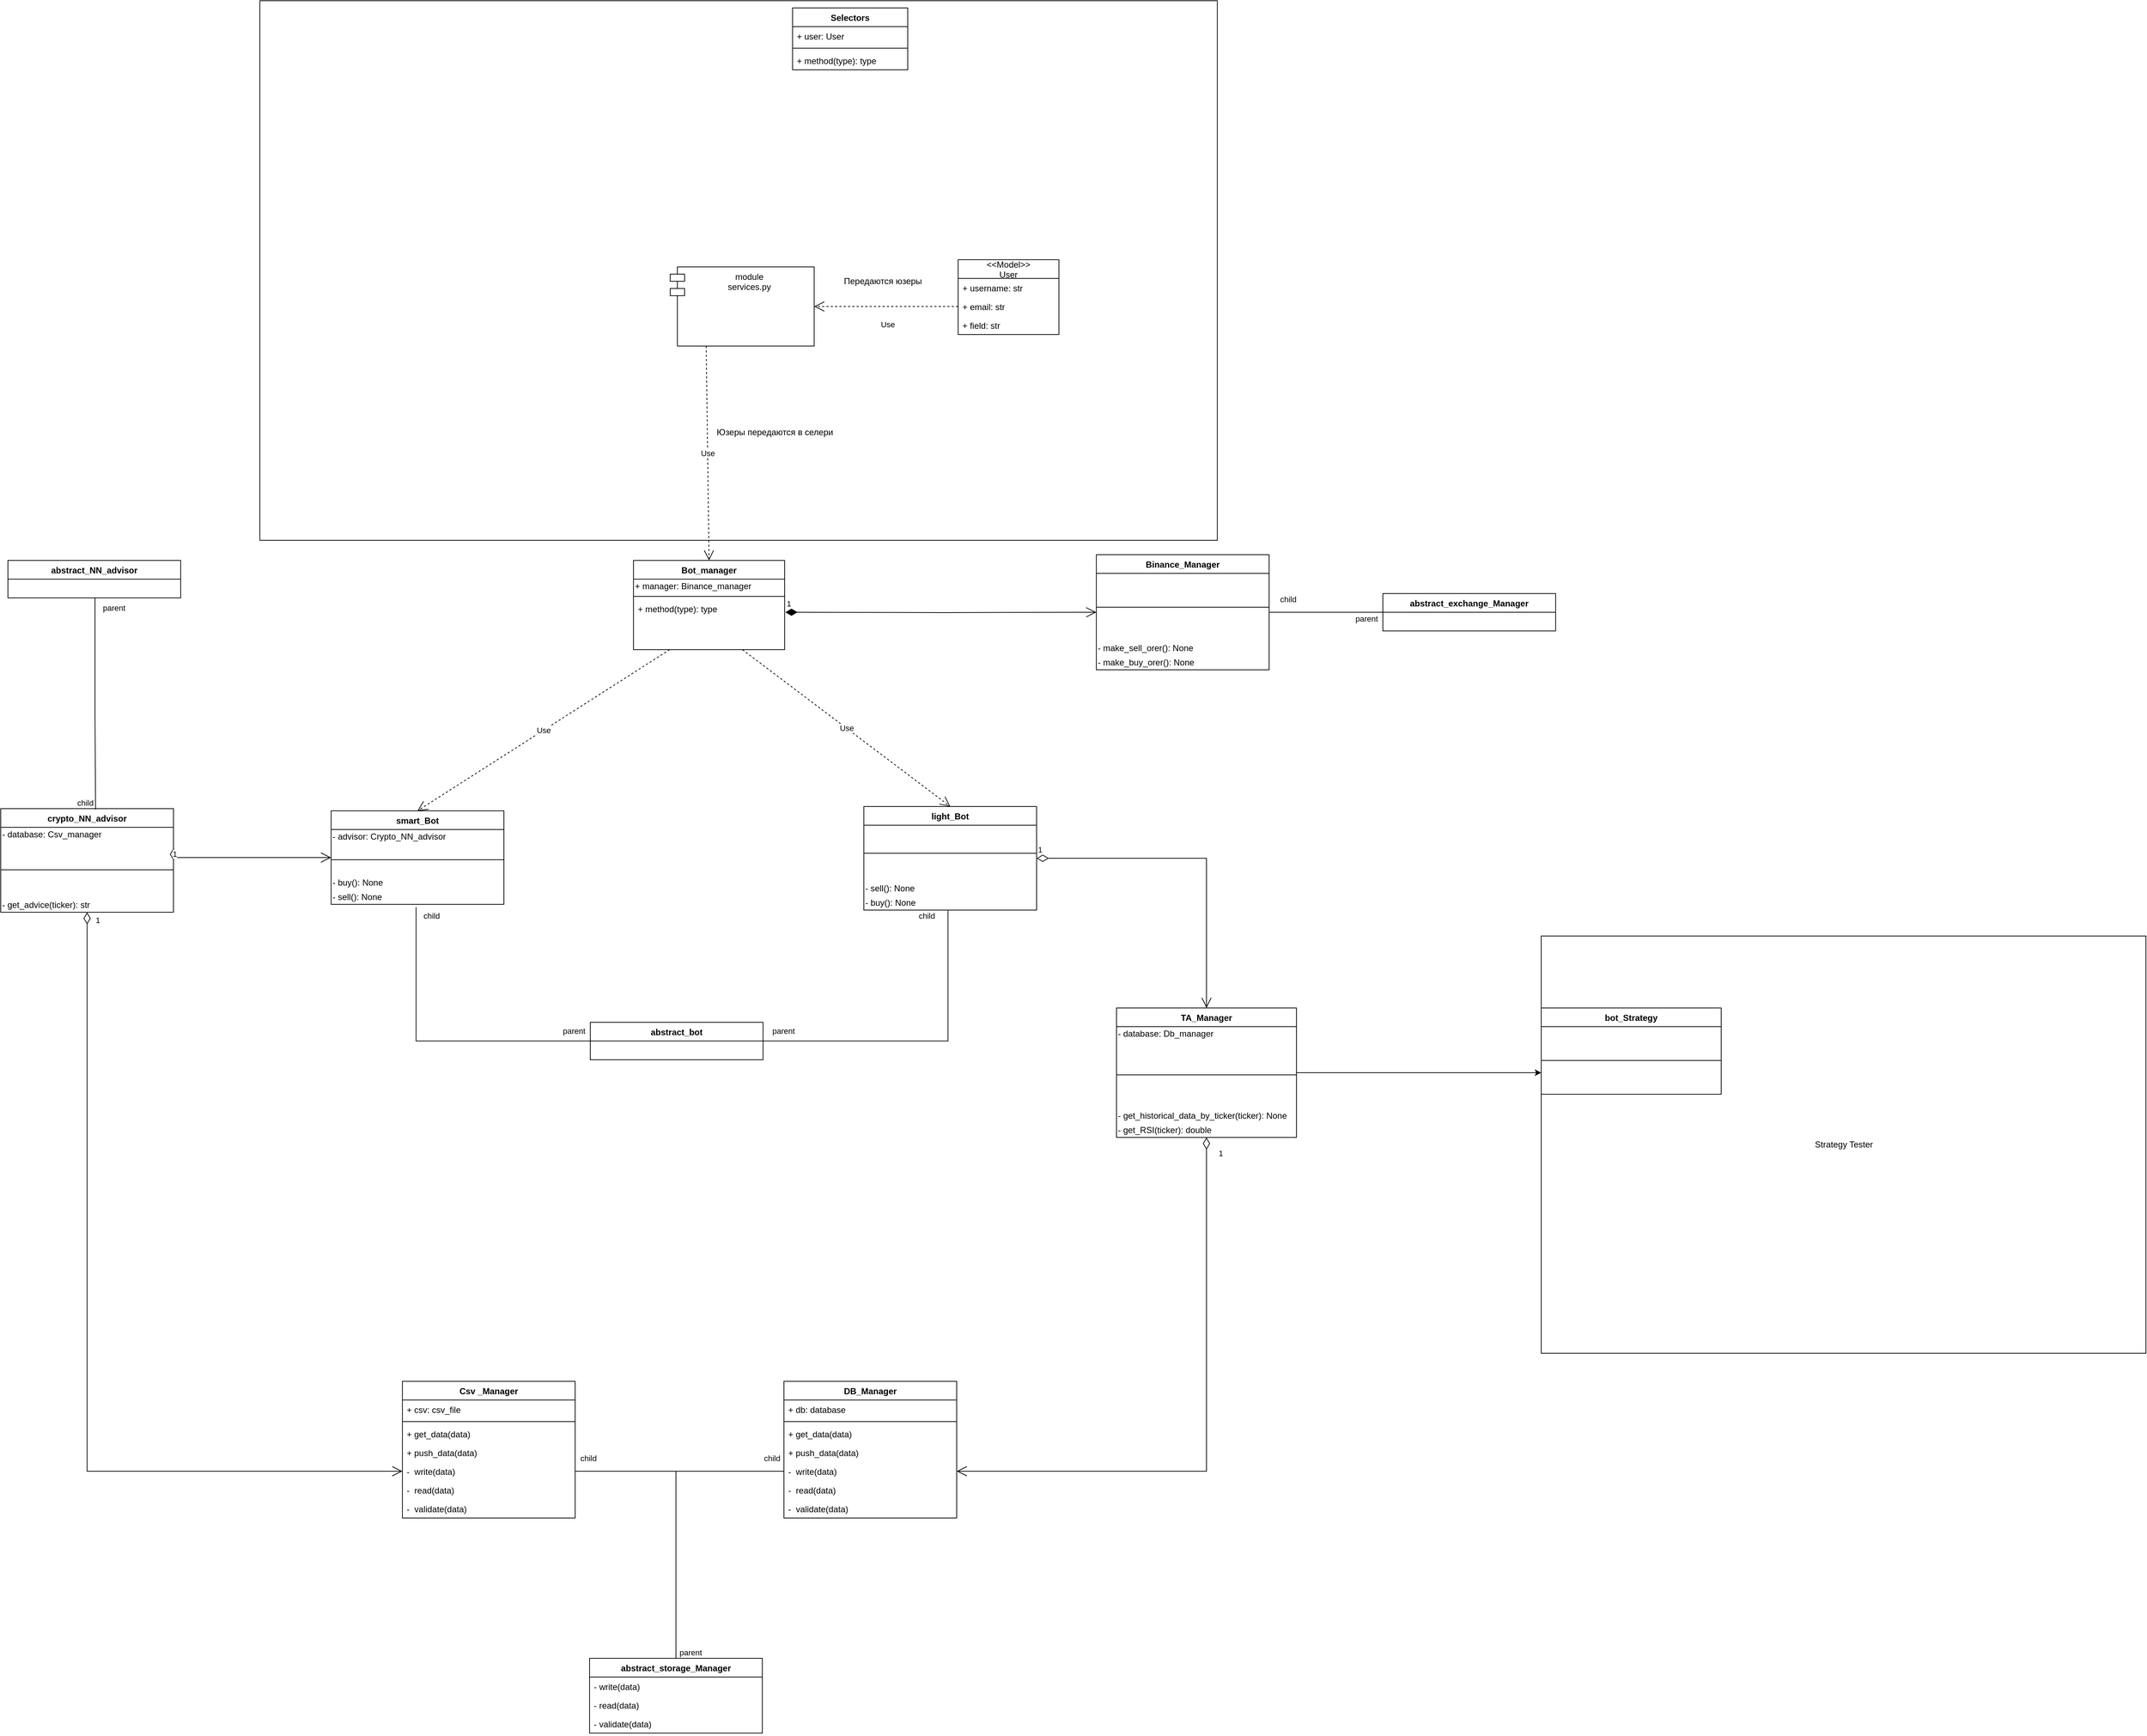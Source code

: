 <mxfile>
    <diagram id="XNTVopk-EN1apaZgKbWF" name="Page-1">
        <mxGraphModel dx="4030" dy="2810" grid="1" gridSize="10" guides="1" tooltips="1" connect="1" arrows="1" fold="1" page="0" pageScale="1" pageWidth="850" pageHeight="1100" math="0" shadow="0">
            <root>
                <mxCell id="0"/>
                <mxCell id="1" parent="0"/>
                <mxCell id="ckXxbOdLkAm3H9N38lGM-1" value="abstract_storage_Manager" style="swimlane;fontStyle=1;align=center;verticalAlign=top;childLayout=stackLayout;horizontal=1;startSize=26;horizontalStack=0;resizeParent=1;resizeParentMax=0;resizeLast=0;collapsible=1;marginBottom=0;" parent="1" vertex="1">
                    <mxGeometry x="598" y="1734" width="240" height="104" as="geometry"/>
                </mxCell>
                <mxCell id="ckXxbOdLkAm3H9N38lGM-2" value="- write(data)&#10;" style="text;strokeColor=none;fillColor=none;align=left;verticalAlign=top;spacingLeft=4;spacingRight=4;overflow=hidden;rotatable=0;points=[[0,0.5],[1,0.5]];portConstraint=eastwest;" parent="ckXxbOdLkAm3H9N38lGM-1" vertex="1">
                    <mxGeometry y="26" width="240" height="26" as="geometry"/>
                </mxCell>
                <mxCell id="ckXxbOdLkAm3H9N38lGM-3" value="- read(data)&#10;" style="text;strokeColor=none;fillColor=none;align=left;verticalAlign=top;spacingLeft=4;spacingRight=4;overflow=hidden;rotatable=0;points=[[0,0.5],[1,0.5]];portConstraint=eastwest;" parent="ckXxbOdLkAm3H9N38lGM-1" vertex="1">
                    <mxGeometry y="52" width="240" height="26" as="geometry"/>
                </mxCell>
                <mxCell id="ckXxbOdLkAm3H9N38lGM-4" value="- validate(data)&#10;" style="text;strokeColor=none;fillColor=none;align=left;verticalAlign=top;spacingLeft=4;spacingRight=4;overflow=hidden;rotatable=0;points=[[0,0.5],[1,0.5]];portConstraint=eastwest;" parent="ckXxbOdLkAm3H9N38lGM-1" vertex="1">
                    <mxGeometry y="78" width="240" height="26" as="geometry"/>
                </mxCell>
                <mxCell id="ckXxbOdLkAm3H9N38lGM-5" value="DB_Manager" style="swimlane;fontStyle=1;align=center;verticalAlign=top;childLayout=stackLayout;horizontal=1;startSize=26;horizontalStack=0;resizeParent=1;resizeParentMax=0;resizeLast=0;collapsible=1;marginBottom=0;" parent="1" vertex="1">
                    <mxGeometry x="868" y="1349" width="240" height="190" as="geometry"/>
                </mxCell>
                <mxCell id="ckXxbOdLkAm3H9N38lGM-6" value="+ db: database&#10;" style="text;strokeColor=none;fillColor=none;align=left;verticalAlign=top;spacingLeft=4;spacingRight=4;overflow=hidden;rotatable=0;points=[[0,0.5],[1,0.5]];portConstraint=eastwest;" parent="ckXxbOdLkAm3H9N38lGM-5" vertex="1">
                    <mxGeometry y="26" width="240" height="26" as="geometry"/>
                </mxCell>
                <mxCell id="ckXxbOdLkAm3H9N38lGM-7" value="" style="line;strokeWidth=1;fillColor=none;align=left;verticalAlign=middle;spacingTop=-1;spacingLeft=3;spacingRight=3;rotatable=0;labelPosition=right;points=[];portConstraint=eastwest;" parent="ckXxbOdLkAm3H9N38lGM-5" vertex="1">
                    <mxGeometry y="52" width="240" height="8" as="geometry"/>
                </mxCell>
                <mxCell id="ckXxbOdLkAm3H9N38lGM-8" value="+ get_data(data)&#10;" style="text;strokeColor=none;fillColor=none;align=left;verticalAlign=top;spacingLeft=4;spacingRight=4;overflow=hidden;rotatable=0;points=[[0,0.5],[1,0.5]];portConstraint=eastwest;" parent="ckXxbOdLkAm3H9N38lGM-5" vertex="1">
                    <mxGeometry y="60" width="240" height="26" as="geometry"/>
                </mxCell>
                <mxCell id="ckXxbOdLkAm3H9N38lGM-9" value="+ push_data(data)&#10;" style="text;strokeColor=none;fillColor=none;align=left;verticalAlign=top;spacingLeft=4;spacingRight=4;overflow=hidden;rotatable=0;points=[[0,0.5],[1,0.5]];portConstraint=eastwest;" parent="ckXxbOdLkAm3H9N38lGM-5" vertex="1">
                    <mxGeometry y="86" width="240" height="26" as="geometry"/>
                </mxCell>
                <mxCell id="ckXxbOdLkAm3H9N38lGM-10" value="-  write(data)&#10;" style="text;strokeColor=none;fillColor=none;align=left;verticalAlign=top;spacingLeft=4;spacingRight=4;overflow=hidden;rotatable=0;points=[[0,0.5],[1,0.5]];portConstraint=eastwest;" parent="ckXxbOdLkAm3H9N38lGM-5" vertex="1">
                    <mxGeometry y="112" width="240" height="26" as="geometry"/>
                </mxCell>
                <mxCell id="ckXxbOdLkAm3H9N38lGM-11" value="-  read(data)&#10;" style="text;strokeColor=none;fillColor=none;align=left;verticalAlign=top;spacingLeft=4;spacingRight=4;overflow=hidden;rotatable=0;points=[[0,0.5],[1,0.5]];portConstraint=eastwest;" parent="ckXxbOdLkAm3H9N38lGM-5" vertex="1">
                    <mxGeometry y="138" width="240" height="26" as="geometry"/>
                </mxCell>
                <mxCell id="ckXxbOdLkAm3H9N38lGM-12" value="-  validate(data)&#10;" style="text;strokeColor=none;fillColor=none;align=left;verticalAlign=top;spacingLeft=4;spacingRight=4;overflow=hidden;rotatable=0;points=[[0,0.5],[1,0.5]];portConstraint=eastwest;" parent="ckXxbOdLkAm3H9N38lGM-5" vertex="1">
                    <mxGeometry y="164" width="240" height="26" as="geometry"/>
                </mxCell>
                <mxCell id="ckXxbOdLkAm3H9N38lGM-13" value="Csv _Manager" style="swimlane;fontStyle=1;align=center;verticalAlign=top;childLayout=stackLayout;horizontal=1;startSize=26;horizontalStack=0;resizeParent=1;resizeParentMax=0;resizeLast=0;collapsible=1;marginBottom=0;" parent="1" vertex="1">
                    <mxGeometry x="338" y="1349" width="240" height="190" as="geometry"/>
                </mxCell>
                <mxCell id="ckXxbOdLkAm3H9N38lGM-14" value="+ csv: csv_file&#10;" style="text;strokeColor=none;fillColor=none;align=left;verticalAlign=top;spacingLeft=4;spacingRight=4;overflow=hidden;rotatable=0;points=[[0,0.5],[1,0.5]];portConstraint=eastwest;" parent="ckXxbOdLkAm3H9N38lGM-13" vertex="1">
                    <mxGeometry y="26" width="240" height="26" as="geometry"/>
                </mxCell>
                <mxCell id="ckXxbOdLkAm3H9N38lGM-15" value="" style="line;strokeWidth=1;fillColor=none;align=left;verticalAlign=middle;spacingTop=-1;spacingLeft=3;spacingRight=3;rotatable=0;labelPosition=right;points=[];portConstraint=eastwest;" parent="ckXxbOdLkAm3H9N38lGM-13" vertex="1">
                    <mxGeometry y="52" width="240" height="8" as="geometry"/>
                </mxCell>
                <mxCell id="ckXxbOdLkAm3H9N38lGM-16" value="+ get_data(data)&#10;" style="text;strokeColor=none;fillColor=none;align=left;verticalAlign=top;spacingLeft=4;spacingRight=4;overflow=hidden;rotatable=0;points=[[0,0.5],[1,0.5]];portConstraint=eastwest;" parent="ckXxbOdLkAm3H9N38lGM-13" vertex="1">
                    <mxGeometry y="60" width="240" height="26" as="geometry"/>
                </mxCell>
                <mxCell id="ckXxbOdLkAm3H9N38lGM-17" value="+ push_data(data)&#10;" style="text;strokeColor=none;fillColor=none;align=left;verticalAlign=top;spacingLeft=4;spacingRight=4;overflow=hidden;rotatable=0;points=[[0,0.5],[1,0.5]];portConstraint=eastwest;" parent="ckXxbOdLkAm3H9N38lGM-13" vertex="1">
                    <mxGeometry y="86" width="240" height="26" as="geometry"/>
                </mxCell>
                <mxCell id="ckXxbOdLkAm3H9N38lGM-18" value="-  write(data)&#10;" style="text;strokeColor=none;fillColor=none;align=left;verticalAlign=top;spacingLeft=4;spacingRight=4;overflow=hidden;rotatable=0;points=[[0,0.5],[1,0.5]];portConstraint=eastwest;" parent="ckXxbOdLkAm3H9N38lGM-13" vertex="1">
                    <mxGeometry y="112" width="240" height="26" as="geometry"/>
                </mxCell>
                <mxCell id="ckXxbOdLkAm3H9N38lGM-19" value="-  read(data)&#10;" style="text;strokeColor=none;fillColor=none;align=left;verticalAlign=top;spacingLeft=4;spacingRight=4;overflow=hidden;rotatable=0;points=[[0,0.5],[1,0.5]];portConstraint=eastwest;" parent="ckXxbOdLkAm3H9N38lGM-13" vertex="1">
                    <mxGeometry y="138" width="240" height="26" as="geometry"/>
                </mxCell>
                <mxCell id="ckXxbOdLkAm3H9N38lGM-20" value="-  validate(data)&#10;" style="text;strokeColor=none;fillColor=none;align=left;verticalAlign=top;spacingLeft=4;spacingRight=4;overflow=hidden;rotatable=0;points=[[0,0.5],[1,0.5]];portConstraint=eastwest;" parent="ckXxbOdLkAm3H9N38lGM-13" vertex="1">
                    <mxGeometry y="164" width="240" height="26" as="geometry"/>
                </mxCell>
                <mxCell id="ckXxbOdLkAm3H9N38lGM-21" value="" style="endArrow=none;html=1;edgeStyle=orthogonalEdgeStyle;rounded=0;entryX=1;entryY=0.5;entryDx=0;entryDy=0;exitX=0.5;exitY=0;exitDx=0;exitDy=0;" parent="1" source="ckXxbOdLkAm3H9N38lGM-1" target="ckXxbOdLkAm3H9N38lGM-18" edge="1">
                    <mxGeometry relative="1" as="geometry">
                        <mxPoint x="678" y="1684" as="sourcePoint"/>
                        <mxPoint x="798" y="789" as="targetPoint"/>
                        <Array as="points">
                            <mxPoint x="718" y="1474"/>
                        </Array>
                    </mxGeometry>
                </mxCell>
                <mxCell id="ckXxbOdLkAm3H9N38lGM-22" value="parent" style="edgeLabel;resizable=0;html=1;align=left;verticalAlign=bottom;" parent="ckXxbOdLkAm3H9N38lGM-21" connectable="0" vertex="1">
                    <mxGeometry x="-1" relative="1" as="geometry">
                        <mxPoint x="3" as="offset"/>
                    </mxGeometry>
                </mxCell>
                <mxCell id="ckXxbOdLkAm3H9N38lGM-23" value="child" style="edgeLabel;resizable=0;html=1;align=right;verticalAlign=bottom;" parent="ckXxbOdLkAm3H9N38lGM-21" connectable="0" vertex="1">
                    <mxGeometry x="1" relative="1" as="geometry">
                        <mxPoint x="30" y="-10" as="offset"/>
                    </mxGeometry>
                </mxCell>
                <mxCell id="ckXxbOdLkAm3H9N38lGM-24" value="" style="endArrow=none;html=1;edgeStyle=orthogonalEdgeStyle;rounded=0;entryX=0;entryY=0.5;entryDx=0;entryDy=0;exitX=0.5;exitY=0;exitDx=0;exitDy=0;" parent="1" source="ckXxbOdLkAm3H9N38lGM-1" target="ckXxbOdLkAm3H9N38lGM-10" edge="1">
                    <mxGeometry relative="1" as="geometry">
                        <mxPoint x="768" y="1674" as="sourcePoint"/>
                        <mxPoint x="1099.76" y="1350.52" as="targetPoint"/>
                        <Array as="points">
                            <mxPoint x="718" y="1474"/>
                        </Array>
                    </mxGeometry>
                </mxCell>
                <mxCell id="ckXxbOdLkAm3H9N38lGM-25" value="child" style="edgeLabel;resizable=0;html=1;align=right;verticalAlign=bottom;" parent="ckXxbOdLkAm3H9N38lGM-24" connectable="0" vertex="1">
                    <mxGeometry x="1" relative="1" as="geometry">
                        <mxPoint x="-5" y="-10" as="offset"/>
                    </mxGeometry>
                </mxCell>
                <mxCell id="ckXxbOdLkAm3H9N38lGM-30" value="DJANGO_FRONTEND" style="html=1;" parent="1" vertex="1">
                    <mxGeometry x="140" y="-570" width="1330" height="750" as="geometry"/>
                </mxCell>
                <mxCell id="ckXxbOdLkAm3H9N38lGM-31" value="abstract_exchange_Manager" style="swimlane;fontStyle=1;align=center;verticalAlign=top;childLayout=stackLayout;horizontal=1;startSize=26;horizontalStack=0;resizeParent=1;resizeParentMax=0;resizeLast=0;collapsible=1;marginBottom=0;" parent="1" vertex="1">
                    <mxGeometry x="1700" y="254" width="240" height="52" as="geometry"/>
                </mxCell>
                <mxCell id="ckXxbOdLkAm3H9N38lGM-36" value="Binance_Manager" style="swimlane;fontStyle=1;align=center;verticalAlign=top;childLayout=stackLayout;horizontal=1;startSize=26;horizontalStack=0;resizeParent=1;resizeParentMax=0;resizeLast=0;collapsible=1;marginBottom=0;" parent="1" vertex="1">
                    <mxGeometry x="1302" y="200.0" width="240" height="160" as="geometry"/>
                </mxCell>
                <mxCell id="ckXxbOdLkAm3H9N38lGM-38" value="" style="line;strokeWidth=1;fillColor=none;align=left;verticalAlign=middle;spacingTop=-1;spacingLeft=3;spacingRight=3;rotatable=0;labelPosition=right;points=[];portConstraint=eastwest;" parent="ckXxbOdLkAm3H9N38lGM-36" vertex="1">
                    <mxGeometry y="26" width="240" height="94" as="geometry"/>
                </mxCell>
                <mxCell id="ckXxbOdLkAm3H9N38lGM-131" value="- make_sell_orer(): None" style="text;html=1;align=left;verticalAlign=middle;resizable=0;points=[];autosize=1;strokeColor=none;fillColor=none;" parent="ckXxbOdLkAm3H9N38lGM-36" vertex="1">
                    <mxGeometry y="120" width="240" height="20" as="geometry"/>
                </mxCell>
                <mxCell id="ckXxbOdLkAm3H9N38lGM-130" value="- make_buy_orer(): None" style="text;html=1;align=left;verticalAlign=middle;resizable=0;points=[];autosize=1;strokeColor=none;fillColor=none;" parent="ckXxbOdLkAm3H9N38lGM-36" vertex="1">
                    <mxGeometry y="140" width="240" height="20" as="geometry"/>
                </mxCell>
                <mxCell id="ckXxbOdLkAm3H9N38lGM-45" value="" style="endArrow=none;html=1;edgeStyle=orthogonalEdgeStyle;rounded=0;entryX=1;entryY=0.5;entryDx=0;entryDy=0;exitX=0;exitY=0.5;exitDx=0;exitDy=0;" parent="1" source="ckXxbOdLkAm3H9N38lGM-31" target="ckXxbOdLkAm3H9N38lGM-36" edge="1">
                    <mxGeometry relative="1" as="geometry">
                        <mxPoint x="1460" y="460" as="sourcePoint"/>
                        <mxPoint x="1410" y="370" as="targetPoint"/>
                        <Array as="points">
                            <mxPoint x="1650" y="280"/>
                            <mxPoint x="1650" y="280"/>
                        </Array>
                    </mxGeometry>
                </mxCell>
                <mxCell id="ckXxbOdLkAm3H9N38lGM-46" value="parent" style="edgeLabel;resizable=0;html=1;align=left;verticalAlign=bottom;" parent="ckXxbOdLkAm3H9N38lGM-45" connectable="0" vertex="1">
                    <mxGeometry x="-1" relative="1" as="geometry">
                        <mxPoint x="-40" y="17" as="offset"/>
                    </mxGeometry>
                </mxCell>
                <mxCell id="ckXxbOdLkAm3H9N38lGM-48" value="abstract_bot" style="swimlane;fontStyle=1;align=center;verticalAlign=top;childLayout=stackLayout;horizontal=1;startSize=26;horizontalStack=0;resizeParent=1;resizeParentMax=0;resizeLast=0;collapsible=1;marginBottom=0;" parent="1" vertex="1">
                    <mxGeometry x="599" y="850" width="240" height="52" as="geometry"/>
                </mxCell>
                <mxCell id="ckXxbOdLkAm3H9N38lGM-52" value="smart_Bot" style="swimlane;fontStyle=1;align=center;verticalAlign=top;childLayout=stackLayout;horizontal=1;startSize=26;horizontalStack=0;resizeParent=1;resizeParentMax=0;resizeLast=0;collapsible=1;marginBottom=0;" parent="1" vertex="1">
                    <mxGeometry x="239" y="556" width="240" height="130" as="geometry"/>
                </mxCell>
                <mxCell id="ckXxbOdLkAm3H9N38lGM-88" value="- advisor: Crypto_NN_advisor" style="text;html=1;align=left;verticalAlign=middle;resizable=0;points=[];autosize=1;strokeColor=none;fillColor=none;" parent="ckXxbOdLkAm3H9N38lGM-52" vertex="1">
                    <mxGeometry y="26" width="240" height="20" as="geometry"/>
                </mxCell>
                <mxCell id="ckXxbOdLkAm3H9N38lGM-54" value="" style="line;strokeWidth=1;fillColor=none;align=left;verticalAlign=middle;spacingTop=-1;spacingLeft=3;spacingRight=3;rotatable=0;labelPosition=right;points=[];portConstraint=eastwest;" parent="ckXxbOdLkAm3H9N38lGM-52" vertex="1">
                    <mxGeometry y="46" width="240" height="44" as="geometry"/>
                </mxCell>
                <mxCell id="ckXxbOdLkAm3H9N38lGM-124" value="- buy(): None" style="text;html=1;align=left;verticalAlign=middle;resizable=0;points=[];autosize=1;strokeColor=none;fillColor=none;" parent="ckXxbOdLkAm3H9N38lGM-52" vertex="1">
                    <mxGeometry y="90" width="240" height="20" as="geometry"/>
                </mxCell>
                <mxCell id="ckXxbOdLkAm3H9N38lGM-127" value="- sell(): None" style="text;html=1;align=left;verticalAlign=middle;resizable=0;points=[];autosize=1;strokeColor=none;fillColor=none;" parent="ckXxbOdLkAm3H9N38lGM-52" vertex="1">
                    <mxGeometry y="110" width="240" height="20" as="geometry"/>
                </mxCell>
                <mxCell id="ckXxbOdLkAm3H9N38lGM-60" value="light_Bot" style="swimlane;fontStyle=1;align=center;verticalAlign=top;childLayout=stackLayout;horizontal=1;startSize=26;horizontalStack=0;resizeParent=1;resizeParentMax=0;resizeLast=0;collapsible=1;marginBottom=0;" parent="1" vertex="1">
                    <mxGeometry x="979" y="550" width="240" height="144" as="geometry"/>
                </mxCell>
                <mxCell id="ckXxbOdLkAm3H9N38lGM-62" value="" style="line;strokeWidth=1;fillColor=none;align=left;verticalAlign=middle;spacingTop=-1;spacingLeft=3;spacingRight=3;rotatable=0;labelPosition=right;points=[];portConstraint=eastwest;" parent="ckXxbOdLkAm3H9N38lGM-60" vertex="1">
                    <mxGeometry y="26" width="240" height="78" as="geometry"/>
                </mxCell>
                <mxCell id="ckXxbOdLkAm3H9N38lGM-129" value="- sell(): None" style="text;html=1;align=left;verticalAlign=middle;resizable=0;points=[];autosize=1;strokeColor=none;fillColor=none;" parent="ckXxbOdLkAm3H9N38lGM-60" vertex="1">
                    <mxGeometry y="104" width="240" height="20" as="geometry"/>
                </mxCell>
                <mxCell id="ckXxbOdLkAm3H9N38lGM-128" value="- buy(): None" style="text;html=1;align=left;verticalAlign=middle;resizable=0;points=[];autosize=1;strokeColor=none;fillColor=none;" parent="ckXxbOdLkAm3H9N38lGM-60" vertex="1">
                    <mxGeometry y="124" width="240" height="20" as="geometry"/>
                </mxCell>
                <mxCell id="ckXxbOdLkAm3H9N38lGM-77" value="abstract_NN_advisor" style="swimlane;fontStyle=1;align=center;verticalAlign=top;childLayout=stackLayout;horizontal=1;startSize=26;horizontalStack=0;resizeParent=1;resizeParentMax=0;resizeLast=0;collapsible=1;marginBottom=0;" parent="1" vertex="1">
                    <mxGeometry x="-210" y="208" width="240" height="52" as="geometry"/>
                </mxCell>
                <mxCell id="ckXxbOdLkAm3H9N38lGM-80" value="crypto_NN_advisor" style="swimlane;fontStyle=1;align=center;verticalAlign=top;childLayout=stackLayout;horizontal=1;startSize=26;horizontalStack=0;resizeParent=1;resizeParentMax=0;resizeLast=0;collapsible=1;marginBottom=0;" parent="1" vertex="1">
                    <mxGeometry x="-220" y="553" width="240" height="144" as="geometry"/>
                </mxCell>
                <mxCell id="ckXxbOdLkAm3H9N38lGM-95" value="- database: Csv_manager" style="text;html=1;align=left;verticalAlign=middle;resizable=0;points=[];autosize=1;strokeColor=none;fillColor=none;" parent="ckXxbOdLkAm3H9N38lGM-80" vertex="1">
                    <mxGeometry y="26" width="240" height="20" as="geometry"/>
                </mxCell>
                <mxCell id="ckXxbOdLkAm3H9N38lGM-81" value="" style="line;strokeWidth=1;fillColor=none;align=left;verticalAlign=middle;spacingTop=-1;spacingLeft=3;spacingRight=3;rotatable=0;labelPosition=right;points=[];portConstraint=eastwest;" parent="ckXxbOdLkAm3H9N38lGM-80" vertex="1">
                    <mxGeometry y="46" width="240" height="78" as="geometry"/>
                </mxCell>
                <mxCell id="ckXxbOdLkAm3H9N38lGM-133" value="- get_advice(ticker): str" style="text;html=1;align=left;verticalAlign=middle;resizable=0;points=[];autosize=1;strokeColor=none;fillColor=none;" parent="ckXxbOdLkAm3H9N38lGM-80" vertex="1">
                    <mxGeometry y="124" width="240" height="20" as="geometry"/>
                </mxCell>
                <mxCell id="ckXxbOdLkAm3H9N38lGM-82" value="" style="endArrow=none;html=1;edgeStyle=orthogonalEdgeStyle;rounded=0;exitX=0.5;exitY=1;exitDx=0;exitDy=0;entryX=0.549;entryY=0.008;entryDx=0;entryDy=0;entryPerimeter=0;" parent="1" source="ckXxbOdLkAm3H9N38lGM-77" target="ckXxbOdLkAm3H9N38lGM-80" edge="1">
                    <mxGeometry relative="1" as="geometry">
                        <mxPoint x="-89.04" y="311.116" as="sourcePoint"/>
                        <mxPoint x="-10" y="-142" as="targetPoint"/>
                        <Array as="points">
                            <mxPoint x="-89" y="260"/>
                            <mxPoint x="-89" y="429"/>
                        </Array>
                    </mxGeometry>
                </mxCell>
                <mxCell id="ckXxbOdLkAm3H9N38lGM-84" value="child" style="edgeLabel;resizable=0;html=1;align=right;verticalAlign=bottom;" parent="ckXxbOdLkAm3H9N38lGM-82" connectable="0" vertex="1">
                    <mxGeometry x="1" relative="1" as="geometry">
                        <mxPoint x="-2" y="-1" as="offset"/>
                    </mxGeometry>
                </mxCell>
                <mxCell id="ckXxbOdLkAm3H9N38lGM-87" value="parent" style="edgeLabel;resizable=0;html=1;align=left;verticalAlign=bottom;" parent="1" connectable="0" vertex="1">
                    <mxGeometry x="-80" y="282" as="geometry"/>
                </mxCell>
                <mxCell id="ckXxbOdLkAm3H9N38lGM-99" value="1" style="endArrow=open;html=1;endSize=12;startArrow=diamondThin;startSize=14;startFill=0;edgeStyle=orthogonalEdgeStyle;align=left;verticalAlign=bottom;rounded=0;exitX=0.5;exitY=1;exitDx=0;exitDy=0;entryX=0;entryY=0.5;entryDx=0;entryDy=0;" parent="1" source="ckXxbOdLkAm3H9N38lGM-80" target="ckXxbOdLkAm3H9N38lGM-18" edge="1">
                    <mxGeometry x="-0.967" y="10" relative="1" as="geometry">
                        <mxPoint x="-120" y="740" as="sourcePoint"/>
                        <mxPoint x="40" y="740" as="targetPoint"/>
                        <mxPoint as="offset"/>
                    </mxGeometry>
                </mxCell>
                <mxCell id="9" style="edgeStyle=none;html=1;exitX=1;exitY=0.5;exitDx=0;exitDy=0;entryX=0;entryY=0.75;entryDx=0;entryDy=0;" edge="1" parent="1" source="ckXxbOdLkAm3H9N38lGM-102" target="4">
                    <mxGeometry relative="1" as="geometry"/>
                </mxCell>
                <mxCell id="ckXxbOdLkAm3H9N38lGM-102" value="TA_Manager" style="swimlane;fontStyle=1;align=center;verticalAlign=top;childLayout=stackLayout;horizontal=1;startSize=26;horizontalStack=0;resizeParent=1;resizeParentMax=0;resizeLast=0;collapsible=1;marginBottom=0;" parent="1" vertex="1">
                    <mxGeometry x="1330" y="830" width="250" height="180" as="geometry"/>
                </mxCell>
                <mxCell id="ckXxbOdLkAm3H9N38lGM-106" value="- database: Db_manager" style="text;html=1;align=left;verticalAlign=middle;resizable=0;points=[];autosize=1;strokeColor=none;fillColor=none;" parent="ckXxbOdLkAm3H9N38lGM-102" vertex="1">
                    <mxGeometry y="26" width="250" height="20" as="geometry"/>
                </mxCell>
                <mxCell id="ckXxbOdLkAm3H9N38lGM-103" value="" style="line;strokeWidth=1;fillColor=none;align=left;verticalAlign=middle;spacingTop=-1;spacingLeft=3;spacingRight=3;rotatable=0;labelPosition=right;points=[];portConstraint=eastwest;" parent="ckXxbOdLkAm3H9N38lGM-102" vertex="1">
                    <mxGeometry y="46" width="250" height="94" as="geometry"/>
                </mxCell>
                <mxCell id="ckXxbOdLkAm3H9N38lGM-132" value="- get_historical_data_by_ticker(ticker): None" style="text;html=1;align=left;verticalAlign=middle;resizable=0;points=[];autosize=1;strokeColor=none;fillColor=none;" parent="ckXxbOdLkAm3H9N38lGM-102" vertex="1">
                    <mxGeometry y="140" width="250" height="20" as="geometry"/>
                </mxCell>
                <mxCell id="ckXxbOdLkAm3H9N38lGM-122" value="- get_RSI(ticker): double" style="text;html=1;align=left;verticalAlign=middle;resizable=0;points=[];autosize=1;strokeColor=none;fillColor=none;" parent="ckXxbOdLkAm3H9N38lGM-102" vertex="1">
                    <mxGeometry y="160" width="250" height="20" as="geometry"/>
                </mxCell>
                <mxCell id="ckXxbOdLkAm3H9N38lGM-105" value="child" style="edgeLabel;resizable=0;html=1;align=right;verticalAlign=bottom;" parent="1" connectable="0" vertex="1">
                    <mxGeometry x="1580.0" y="270.001" as="geometry"/>
                </mxCell>
                <mxCell id="ckXxbOdLkAm3H9N38lGM-107" value="1" style="endArrow=open;html=1;endSize=12;startArrow=diamondThin;startSize=14;startFill=0;edgeStyle=orthogonalEdgeStyle;align=left;verticalAlign=bottom;rounded=0;exitX=0.5;exitY=1;exitDx=0;exitDy=0;entryX=1;entryY=0.5;entryDx=0;entryDy=0;" parent="1" source="ckXxbOdLkAm3H9N38lGM-102" target="ckXxbOdLkAm3H9N38lGM-10" edge="1">
                    <mxGeometry x="-0.924" y="15" relative="1" as="geometry">
                        <mxPoint x="70" y="1500" as="sourcePoint"/>
                        <mxPoint x="1120" y="1410" as="targetPoint"/>
                        <Array as="points">
                            <mxPoint x="1455" y="1474"/>
                        </Array>
                        <mxPoint as="offset"/>
                    </mxGeometry>
                </mxCell>
                <mxCell id="ckXxbOdLkAm3H9N38lGM-108" value="1" style="endArrow=open;html=1;endSize=12;startArrow=diamondThin;startSize=14;startFill=0;edgeStyle=orthogonalEdgeStyle;align=left;verticalAlign=bottom;rounded=0;exitX=1;exitY=0.5;exitDx=0;exitDy=0;entryX=0.5;entryY=0;entryDx=0;entryDy=0;" parent="1" source="ckXxbOdLkAm3H9N38lGM-60" target="ckXxbOdLkAm3H9N38lGM-102" edge="1">
                    <mxGeometry x="-1" y="3" relative="1" as="geometry">
                        <mxPoint x="1150" y="820" as="sourcePoint"/>
                        <mxPoint x="1160" y="910" as="targetPoint"/>
                    </mxGeometry>
                </mxCell>
                <mxCell id="ckXxbOdLkAm3H9N38lGM-109" value="&lt;&lt;Model&gt;&gt;&#10;User" style="swimlane;fontStyle=0;childLayout=stackLayout;horizontal=1;startSize=26;fillColor=none;horizontalStack=0;resizeParent=1;resizeParentMax=0;resizeLast=0;collapsible=1;marginBottom=0;" parent="1" vertex="1">
                    <mxGeometry x="1110" y="-210" width="140" height="104" as="geometry"/>
                </mxCell>
                <mxCell id="ckXxbOdLkAm3H9N38lGM-110" value="+ username: str" style="text;strokeColor=none;fillColor=none;align=left;verticalAlign=top;spacingLeft=4;spacingRight=4;overflow=hidden;rotatable=0;points=[[0,0.5],[1,0.5]];portConstraint=eastwest;" parent="ckXxbOdLkAm3H9N38lGM-109" vertex="1">
                    <mxGeometry y="26" width="140" height="26" as="geometry"/>
                </mxCell>
                <mxCell id="ckXxbOdLkAm3H9N38lGM-111" value="+ email: str" style="text;strokeColor=none;fillColor=none;align=left;verticalAlign=top;spacingLeft=4;spacingRight=4;overflow=hidden;rotatable=0;points=[[0,0.5],[1,0.5]];portConstraint=eastwest;" parent="ckXxbOdLkAm3H9N38lGM-109" vertex="1">
                    <mxGeometry y="52" width="140" height="26" as="geometry"/>
                </mxCell>
                <mxCell id="ckXxbOdLkAm3H9N38lGM-112" value="+ field: str" style="text;strokeColor=none;fillColor=none;align=left;verticalAlign=top;spacingLeft=4;spacingRight=4;overflow=hidden;rotatable=0;points=[[0,0.5],[1,0.5]];portConstraint=eastwest;" parent="ckXxbOdLkAm3H9N38lGM-109" vertex="1">
                    <mxGeometry y="78" width="140" height="26" as="geometry"/>
                </mxCell>
                <mxCell id="ckXxbOdLkAm3H9N38lGM-117" value="Selectors" style="swimlane;fontStyle=1;align=center;verticalAlign=top;childLayout=stackLayout;horizontal=1;startSize=26;horizontalStack=0;resizeParent=1;resizeParentMax=0;resizeLast=0;collapsible=1;marginBottom=0;" parent="1" vertex="1">
                    <mxGeometry x="880" y="-560" width="160" height="86" as="geometry"/>
                </mxCell>
                <mxCell id="ckXxbOdLkAm3H9N38lGM-118" value="+ user: User" style="text;strokeColor=none;fillColor=none;align=left;verticalAlign=top;spacingLeft=4;spacingRight=4;overflow=hidden;rotatable=0;points=[[0,0.5],[1,0.5]];portConstraint=eastwest;" parent="ckXxbOdLkAm3H9N38lGM-117" vertex="1">
                    <mxGeometry y="26" width="160" height="26" as="geometry"/>
                </mxCell>
                <mxCell id="ckXxbOdLkAm3H9N38lGM-119" value="" style="line;strokeWidth=1;fillColor=none;align=left;verticalAlign=middle;spacingTop=-1;spacingLeft=3;spacingRight=3;rotatable=0;labelPosition=right;points=[];portConstraint=eastwest;" parent="ckXxbOdLkAm3H9N38lGM-117" vertex="1">
                    <mxGeometry y="52" width="160" height="8" as="geometry"/>
                </mxCell>
                <mxCell id="ckXxbOdLkAm3H9N38lGM-120" value="+ method(type): type" style="text;strokeColor=none;fillColor=none;align=left;verticalAlign=top;spacingLeft=4;spacingRight=4;overflow=hidden;rotatable=0;points=[[0,0.5],[1,0.5]];portConstraint=eastwest;" parent="ckXxbOdLkAm3H9N38lGM-117" vertex="1">
                    <mxGeometry y="60" width="160" height="26" as="geometry"/>
                </mxCell>
                <mxCell id="ckXxbOdLkAm3H9N38lGM-121" value="1" style="endArrow=open;html=1;endSize=12;startArrow=diamondThin;startSize=14;startFill=0;edgeStyle=orthogonalEdgeStyle;align=left;verticalAlign=bottom;rounded=0;exitX=1;exitY=0.5;exitDx=0;exitDy=0;entryX=0;entryY=0.5;entryDx=0;entryDy=0;" parent="1" source="ckXxbOdLkAm3H9N38lGM-80" target="ckXxbOdLkAm3H9N38lGM-52" edge="1">
                    <mxGeometry x="-1" y="3" relative="1" as="geometry">
                        <mxPoint x="50" y="650" as="sourcePoint"/>
                        <mxPoint x="190" y="615" as="targetPoint"/>
                        <Array as="points">
                            <mxPoint x="20" y="621"/>
                        </Array>
                    </mxGeometry>
                </mxCell>
                <mxCell id="HcmmsnBXk3dmB0D3wfoG-1" value="Bot_manager" style="swimlane;fontStyle=1;align=center;verticalAlign=top;childLayout=stackLayout;horizontal=1;startSize=26;horizontalStack=0;resizeParent=1;resizeParentMax=0;resizeLast=0;collapsible=1;marginBottom=0;" parent="1" vertex="1">
                    <mxGeometry x="659" y="208" width="210" height="124" as="geometry"/>
                </mxCell>
                <mxCell id="ckXxbOdLkAm3H9N38lGM-90" value="+ manager: Binance_manager" style="text;html=1;align=left;verticalAlign=middle;resizable=0;points=[];autosize=1;strokeColor=none;fillColor=none;" parent="HcmmsnBXk3dmB0D3wfoG-1" vertex="1">
                    <mxGeometry y="26" width="210" height="20" as="geometry"/>
                </mxCell>
                <mxCell id="HcmmsnBXk3dmB0D3wfoG-3" value="" style="line;strokeWidth=1;fillColor=none;align=left;verticalAlign=middle;spacingTop=-1;spacingLeft=3;spacingRight=3;rotatable=0;labelPosition=right;points=[];portConstraint=eastwest;" parent="HcmmsnBXk3dmB0D3wfoG-1" vertex="1">
                    <mxGeometry y="46" width="210" height="8" as="geometry"/>
                </mxCell>
                <mxCell id="HcmmsnBXk3dmB0D3wfoG-4" value="+ method(type): type" style="text;strokeColor=none;fillColor=none;align=left;verticalAlign=top;spacingLeft=4;spacingRight=4;overflow=hidden;rotatable=0;points=[[0,0.5],[1,0.5]];portConstraint=eastwest;" parent="HcmmsnBXk3dmB0D3wfoG-1" vertex="1">
                    <mxGeometry y="54" width="210" height="70" as="geometry"/>
                </mxCell>
                <mxCell id="HcmmsnBXk3dmB0D3wfoG-5" value="Use" style="endArrow=open;endSize=12;dashed=1;html=1;rounded=0;entryX=0.5;entryY=0;entryDx=0;entryDy=0;" parent="1" source="HcmmsnBXk3dmB0D3wfoG-4" target="ckXxbOdLkAm3H9N38lGM-52" edge="1">
                    <mxGeometry width="160" relative="1" as="geometry">
                        <mxPoint x="719" y="360" as="sourcePoint"/>
                        <mxPoint x="819" y="340" as="targetPoint"/>
                    </mxGeometry>
                </mxCell>
                <mxCell id="HcmmsnBXk3dmB0D3wfoG-6" value="Use" style="endArrow=open;endSize=12;dashed=1;html=1;rounded=0;entryX=0.5;entryY=0;entryDx=0;entryDy=0;" parent="1" source="HcmmsnBXk3dmB0D3wfoG-4" target="ckXxbOdLkAm3H9N38lGM-60" edge="1">
                    <mxGeometry width="160" relative="1" as="geometry">
                        <mxPoint x="842" y="460" as="sourcePoint"/>
                        <mxPoint x="1002" y="460" as="targetPoint"/>
                    </mxGeometry>
                </mxCell>
                <mxCell id="HcmmsnBXk3dmB0D3wfoG-8" value="" style="endArrow=none;html=1;edgeStyle=orthogonalEdgeStyle;rounded=0;entryX=0;entryY=0.5;entryDx=0;entryDy=0;" parent="1" target="ckXxbOdLkAm3H9N38lGM-48" edge="1">
                    <mxGeometry relative="1" as="geometry">
                        <mxPoint x="357" y="690" as="sourcePoint"/>
                        <mxPoint x="529" y="875.38" as="targetPoint"/>
                        <Array as="points">
                            <mxPoint x="357" y="876"/>
                        </Array>
                    </mxGeometry>
                </mxCell>
                <mxCell id="HcmmsnBXk3dmB0D3wfoG-9" value="parent" style="edgeLabel;resizable=0;html=1;align=left;verticalAlign=bottom;" parent="HcmmsnBXk3dmB0D3wfoG-8" connectable="0" vertex="1">
                    <mxGeometry x="-1" relative="1" as="geometry">
                        <mxPoint x="202" y="180" as="offset"/>
                    </mxGeometry>
                </mxCell>
                <mxCell id="HcmmsnBXk3dmB0D3wfoG-10" value="child" style="edgeLabel;resizable=0;html=1;align=right;verticalAlign=bottom;" parent="HcmmsnBXk3dmB0D3wfoG-8" connectable="0" vertex="1">
                    <mxGeometry x="1" relative="1" as="geometry">
                        <mxPoint x="-209" y="-166" as="offset"/>
                    </mxGeometry>
                </mxCell>
                <mxCell id="HcmmsnBXk3dmB0D3wfoG-11" value="" style="endArrow=none;html=1;edgeStyle=orthogonalEdgeStyle;rounded=0;exitX=1;exitY=0.5;exitDx=0;exitDy=0;entryX=0.487;entryY=1.037;entryDx=0;entryDy=0;entryPerimeter=0;" parent="1" source="ckXxbOdLkAm3H9N38lGM-48" target="ckXxbOdLkAm3H9N38lGM-128" edge="1">
                    <mxGeometry relative="1" as="geometry">
                        <mxPoint x="879" y="870" as="sourcePoint"/>
                        <mxPoint x="1039" y="870" as="targetPoint"/>
                    </mxGeometry>
                </mxCell>
                <mxCell id="HcmmsnBXk3dmB0D3wfoG-12" value="parent" style="edgeLabel;resizable=0;html=1;align=left;verticalAlign=bottom;" parent="HcmmsnBXk3dmB0D3wfoG-11" connectable="0" vertex="1">
                    <mxGeometry x="-1" relative="1" as="geometry">
                        <mxPoint x="11" y="-6" as="offset"/>
                    </mxGeometry>
                </mxCell>
                <mxCell id="HcmmsnBXk3dmB0D3wfoG-13" value="child" style="edgeLabel;resizable=0;html=1;align=right;verticalAlign=bottom;" parent="HcmmsnBXk3dmB0D3wfoG-11" connectable="0" vertex="1">
                    <mxGeometry x="1" relative="1" as="geometry">
                        <mxPoint x="-17" y="16" as="offset"/>
                    </mxGeometry>
                </mxCell>
                <mxCell id="HcmmsnBXk3dmB0D3wfoG-14" value="1" style="endArrow=open;html=1;endSize=12;startArrow=diamondThin;startSize=14;startFill=1;edgeStyle=orthogonalEdgeStyle;align=left;verticalAlign=bottom;rounded=0;entryX=0;entryY=0.5;entryDx=0;entryDy=0;" parent="1" target="ckXxbOdLkAm3H9N38lGM-36" edge="1">
                    <mxGeometry x="-1" y="3" relative="1" as="geometry">
                        <mxPoint x="870" y="280" as="sourcePoint"/>
                        <mxPoint x="1090" y="270" as="targetPoint"/>
                    </mxGeometry>
                </mxCell>
                <mxCell id="HcmmsnBXk3dmB0D3wfoG-15" value="module&#10;services.py" style="shape=module;align=left;spacingLeft=20;align=center;verticalAlign=top;" parent="1" vertex="1">
                    <mxGeometry x="710" y="-200" width="200" height="110" as="geometry"/>
                </mxCell>
                <mxCell id="HcmmsnBXk3dmB0D3wfoG-16" value="Use" style="endArrow=open;endSize=12;dashed=1;html=1;rounded=0;exitX=0;exitY=0.5;exitDx=0;exitDy=0;entryX=1;entryY=0.5;entryDx=0;entryDy=0;" parent="1" source="ckXxbOdLkAm3H9N38lGM-111" target="HcmmsnBXk3dmB0D3wfoG-15" edge="1">
                    <mxGeometry x="-0.021" y="25" width="160" relative="1" as="geometry">
                        <mxPoint x="540" y="-70" as="sourcePoint"/>
                        <mxPoint x="700" y="-70" as="targetPoint"/>
                        <Array as="points"/>
                        <mxPoint as="offset"/>
                    </mxGeometry>
                </mxCell>
                <mxCell id="HcmmsnBXk3dmB0D3wfoG-17" value="Передаются юзеры" style="text;html=1;resizable=0;autosize=1;align=center;verticalAlign=middle;points=[];fillColor=none;strokeColor=none;rounded=0;" parent="1" vertex="1">
                    <mxGeometry x="945" y="-190" width="120" height="20" as="geometry"/>
                </mxCell>
                <mxCell id="HcmmsnBXk3dmB0D3wfoG-18" value="Use" style="endArrow=open;endSize=12;dashed=1;html=1;rounded=0;entryX=0.5;entryY=0;entryDx=0;entryDy=0;exitX=0.25;exitY=1;exitDx=0;exitDy=0;" parent="1" source="HcmmsnBXk3dmB0D3wfoG-15" target="HcmmsnBXk3dmB0D3wfoG-1" edge="1">
                    <mxGeometry width="160" relative="1" as="geometry">
                        <mxPoint x="540" y="-70" as="sourcePoint"/>
                        <mxPoint x="700" y="-70" as="targetPoint"/>
                    </mxGeometry>
                </mxCell>
                <mxCell id="HcmmsnBXk3dmB0D3wfoG-19" value="Юзеры передаются в селери" style="text;html=1;resizable=0;autosize=1;align=center;verticalAlign=middle;points=[];fillColor=none;strokeColor=none;rounded=0;" parent="1" vertex="1">
                    <mxGeometry x="765" y="20" width="180" height="20" as="geometry"/>
                </mxCell>
                <mxCell id="3" value="Strategy Tester" style="html=1;" parent="1" vertex="1">
                    <mxGeometry x="1920" y="730" width="840" height="580" as="geometry"/>
                </mxCell>
                <mxCell id="4" value="bot_Strategy" style="swimlane;fontStyle=1;align=center;verticalAlign=top;childLayout=stackLayout;horizontal=1;startSize=26;horizontalStack=0;resizeParent=1;resizeParentMax=0;resizeLast=0;collapsible=1;marginBottom=0;" vertex="1" parent="1">
                    <mxGeometry x="1920" y="830" width="250" height="120" as="geometry"/>
                </mxCell>
                <mxCell id="6" value="" style="line;strokeWidth=1;fillColor=none;align=left;verticalAlign=middle;spacingTop=-1;spacingLeft=3;spacingRight=3;rotatable=0;labelPosition=right;points=[];portConstraint=eastwest;" vertex="1" parent="4">
                    <mxGeometry y="26" width="250" height="94" as="geometry"/>
                </mxCell>
            </root>
        </mxGraphModel>
    </diagram>
</mxfile>